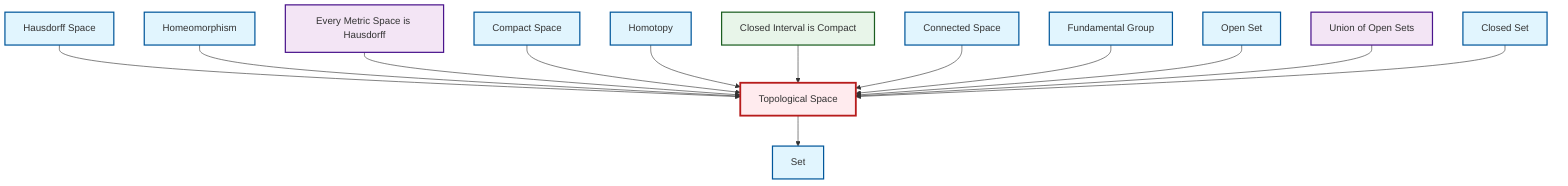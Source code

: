 graph TD
    classDef definition fill:#e1f5fe,stroke:#01579b,stroke-width:2px
    classDef theorem fill:#f3e5f5,stroke:#4a148c,stroke-width:2px
    classDef axiom fill:#fff3e0,stroke:#e65100,stroke-width:2px
    classDef example fill:#e8f5e9,stroke:#1b5e20,stroke-width:2px
    classDef current fill:#ffebee,stroke:#b71c1c,stroke-width:3px
    def-set["Set"]:::definition
    def-compact["Compact Space"]:::definition
    thm-metric-hausdorff["Every Metric Space is Hausdorff"]:::theorem
    def-closed-set["Closed Set"]:::definition
    def-connected["Connected Space"]:::definition
    thm-union-open-sets["Union of Open Sets"]:::theorem
    def-open-set["Open Set"]:::definition
    def-topological-space["Topological Space"]:::definition
    ex-closed-interval-compact["Closed Interval is Compact"]:::example
    def-fundamental-group["Fundamental Group"]:::definition
    def-hausdorff["Hausdorff Space"]:::definition
    def-homotopy["Homotopy"]:::definition
    def-homeomorphism["Homeomorphism"]:::definition
    def-hausdorff --> def-topological-space
    def-homeomorphism --> def-topological-space
    thm-metric-hausdorff --> def-topological-space
    def-compact --> def-topological-space
    def-homotopy --> def-topological-space
    ex-closed-interval-compact --> def-topological-space
    def-connected --> def-topological-space
    def-fundamental-group --> def-topological-space
    def-open-set --> def-topological-space
    def-topological-space --> def-set
    thm-union-open-sets --> def-topological-space
    def-closed-set --> def-topological-space
    class def-topological-space current